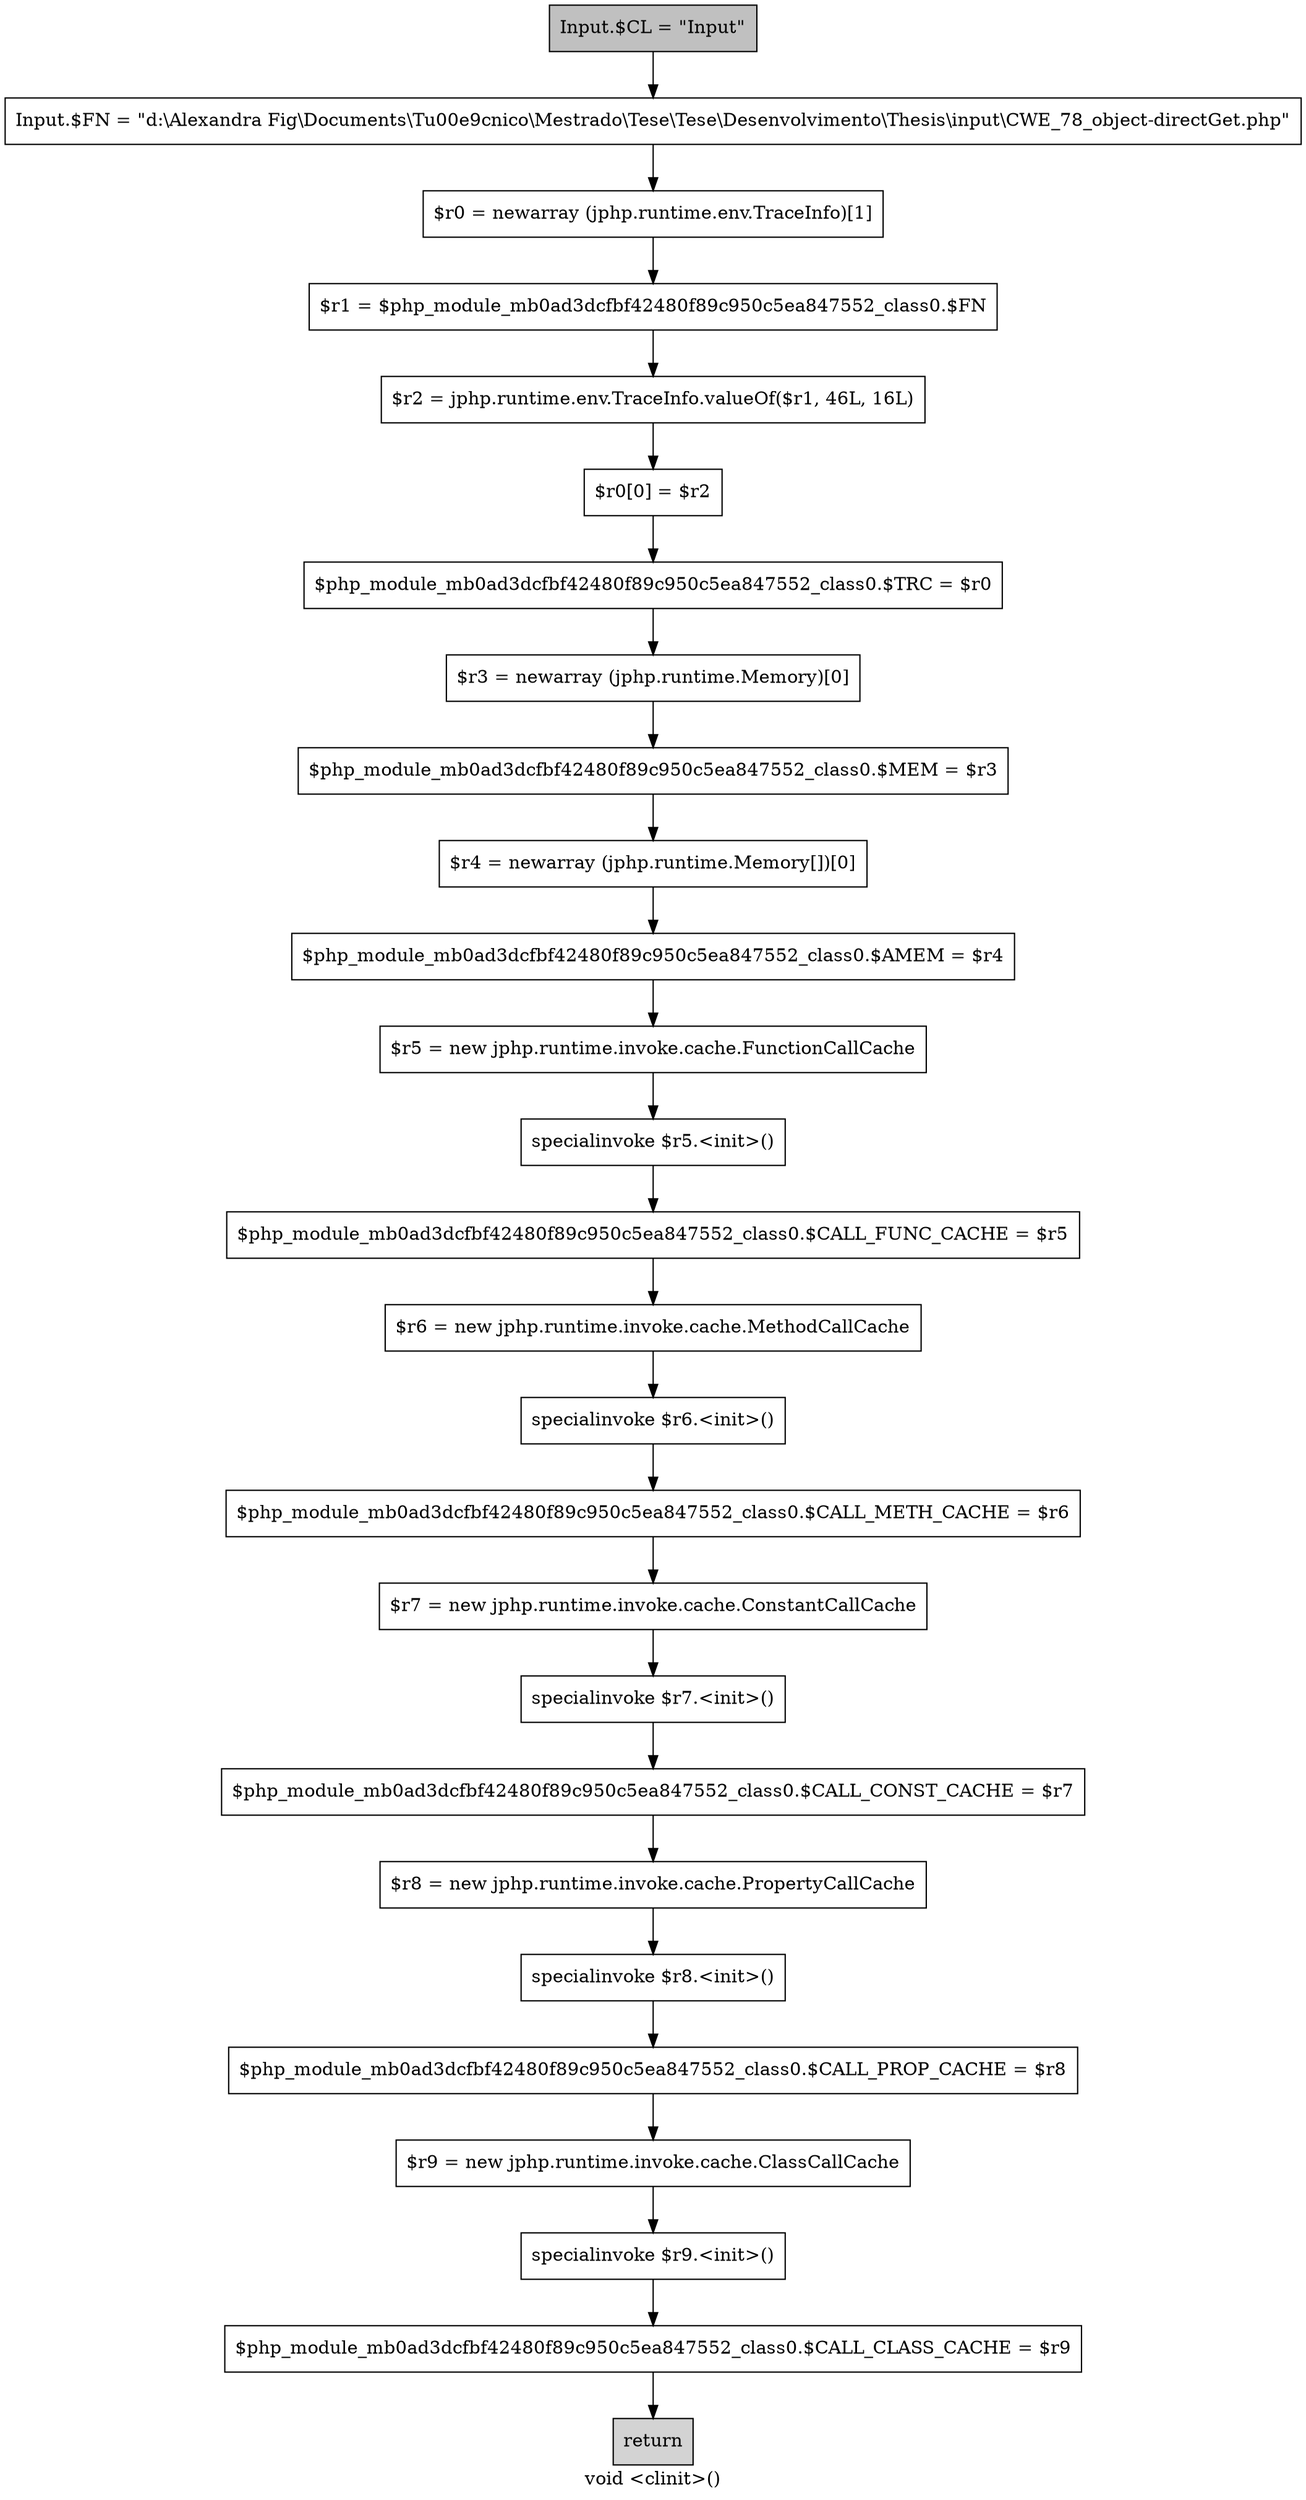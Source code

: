digraph "void <clinit>()" {
    label="void <clinit>()";
    node [shape=box];
    "0" [style=filled,fillcolor=gray,label="Input.$CL = \"Input\"",];
    "1" [label="Input.$FN = \"d:\\Alexandra Fig\\Documents\\T\u00e9cnico\\Mestrado\\Tese\\Tese\\Desenvolvimento\\Thesis\\input\\CWE_78_object-directGet.php\"",];
    "0"->"1";
    "2" [label="$r0 = newarray (jphp.runtime.env.TraceInfo)[1]",];
    "1"->"2";
    "3" [label="$r1 = $php_module_mb0ad3dcfbf42480f89c950c5ea847552_class0.$FN",];
    "2"->"3";
    "4" [label="$r2 = jphp.runtime.env.TraceInfo.valueOf($r1, 46L, 16L)",];
    "3"->"4";
    "5" [label="$r0[0] = $r2",];
    "4"->"5";
    "6" [label="$php_module_mb0ad3dcfbf42480f89c950c5ea847552_class0.$TRC = $r0",];
    "5"->"6";
    "7" [label="$r3 = newarray (jphp.runtime.Memory)[0]",];
    "6"->"7";
    "8" [label="$php_module_mb0ad3dcfbf42480f89c950c5ea847552_class0.$MEM = $r3",];
    "7"->"8";
    "9" [label="$r4 = newarray (jphp.runtime.Memory[])[0]",];
    "8"->"9";
    "10" [label="$php_module_mb0ad3dcfbf42480f89c950c5ea847552_class0.$AMEM = $r4",];
    "9"->"10";
    "11" [label="$r5 = new jphp.runtime.invoke.cache.FunctionCallCache",];
    "10"->"11";
    "12" [label="specialinvoke $r5.<init>()",];
    "11"->"12";
    "13" [label="$php_module_mb0ad3dcfbf42480f89c950c5ea847552_class0.$CALL_FUNC_CACHE = $r5",];
    "12"->"13";
    "14" [label="$r6 = new jphp.runtime.invoke.cache.MethodCallCache",];
    "13"->"14";
    "15" [label="specialinvoke $r6.<init>()",];
    "14"->"15";
    "16" [label="$php_module_mb0ad3dcfbf42480f89c950c5ea847552_class0.$CALL_METH_CACHE = $r6",];
    "15"->"16";
    "17" [label="$r7 = new jphp.runtime.invoke.cache.ConstantCallCache",];
    "16"->"17";
    "18" [label="specialinvoke $r7.<init>()",];
    "17"->"18";
    "19" [label="$php_module_mb0ad3dcfbf42480f89c950c5ea847552_class0.$CALL_CONST_CACHE = $r7",];
    "18"->"19";
    "20" [label="$r8 = new jphp.runtime.invoke.cache.PropertyCallCache",];
    "19"->"20";
    "21" [label="specialinvoke $r8.<init>()",];
    "20"->"21";
    "22" [label="$php_module_mb0ad3dcfbf42480f89c950c5ea847552_class0.$CALL_PROP_CACHE = $r8",];
    "21"->"22";
    "23" [label="$r9 = new jphp.runtime.invoke.cache.ClassCallCache",];
    "22"->"23";
    "24" [label="specialinvoke $r9.<init>()",];
    "23"->"24";
    "25" [label="$php_module_mb0ad3dcfbf42480f89c950c5ea847552_class0.$CALL_CLASS_CACHE = $r9",];
    "24"->"25";
    "26" [style=filled,fillcolor=lightgray,label="return",];
    "25"->"26";
}
